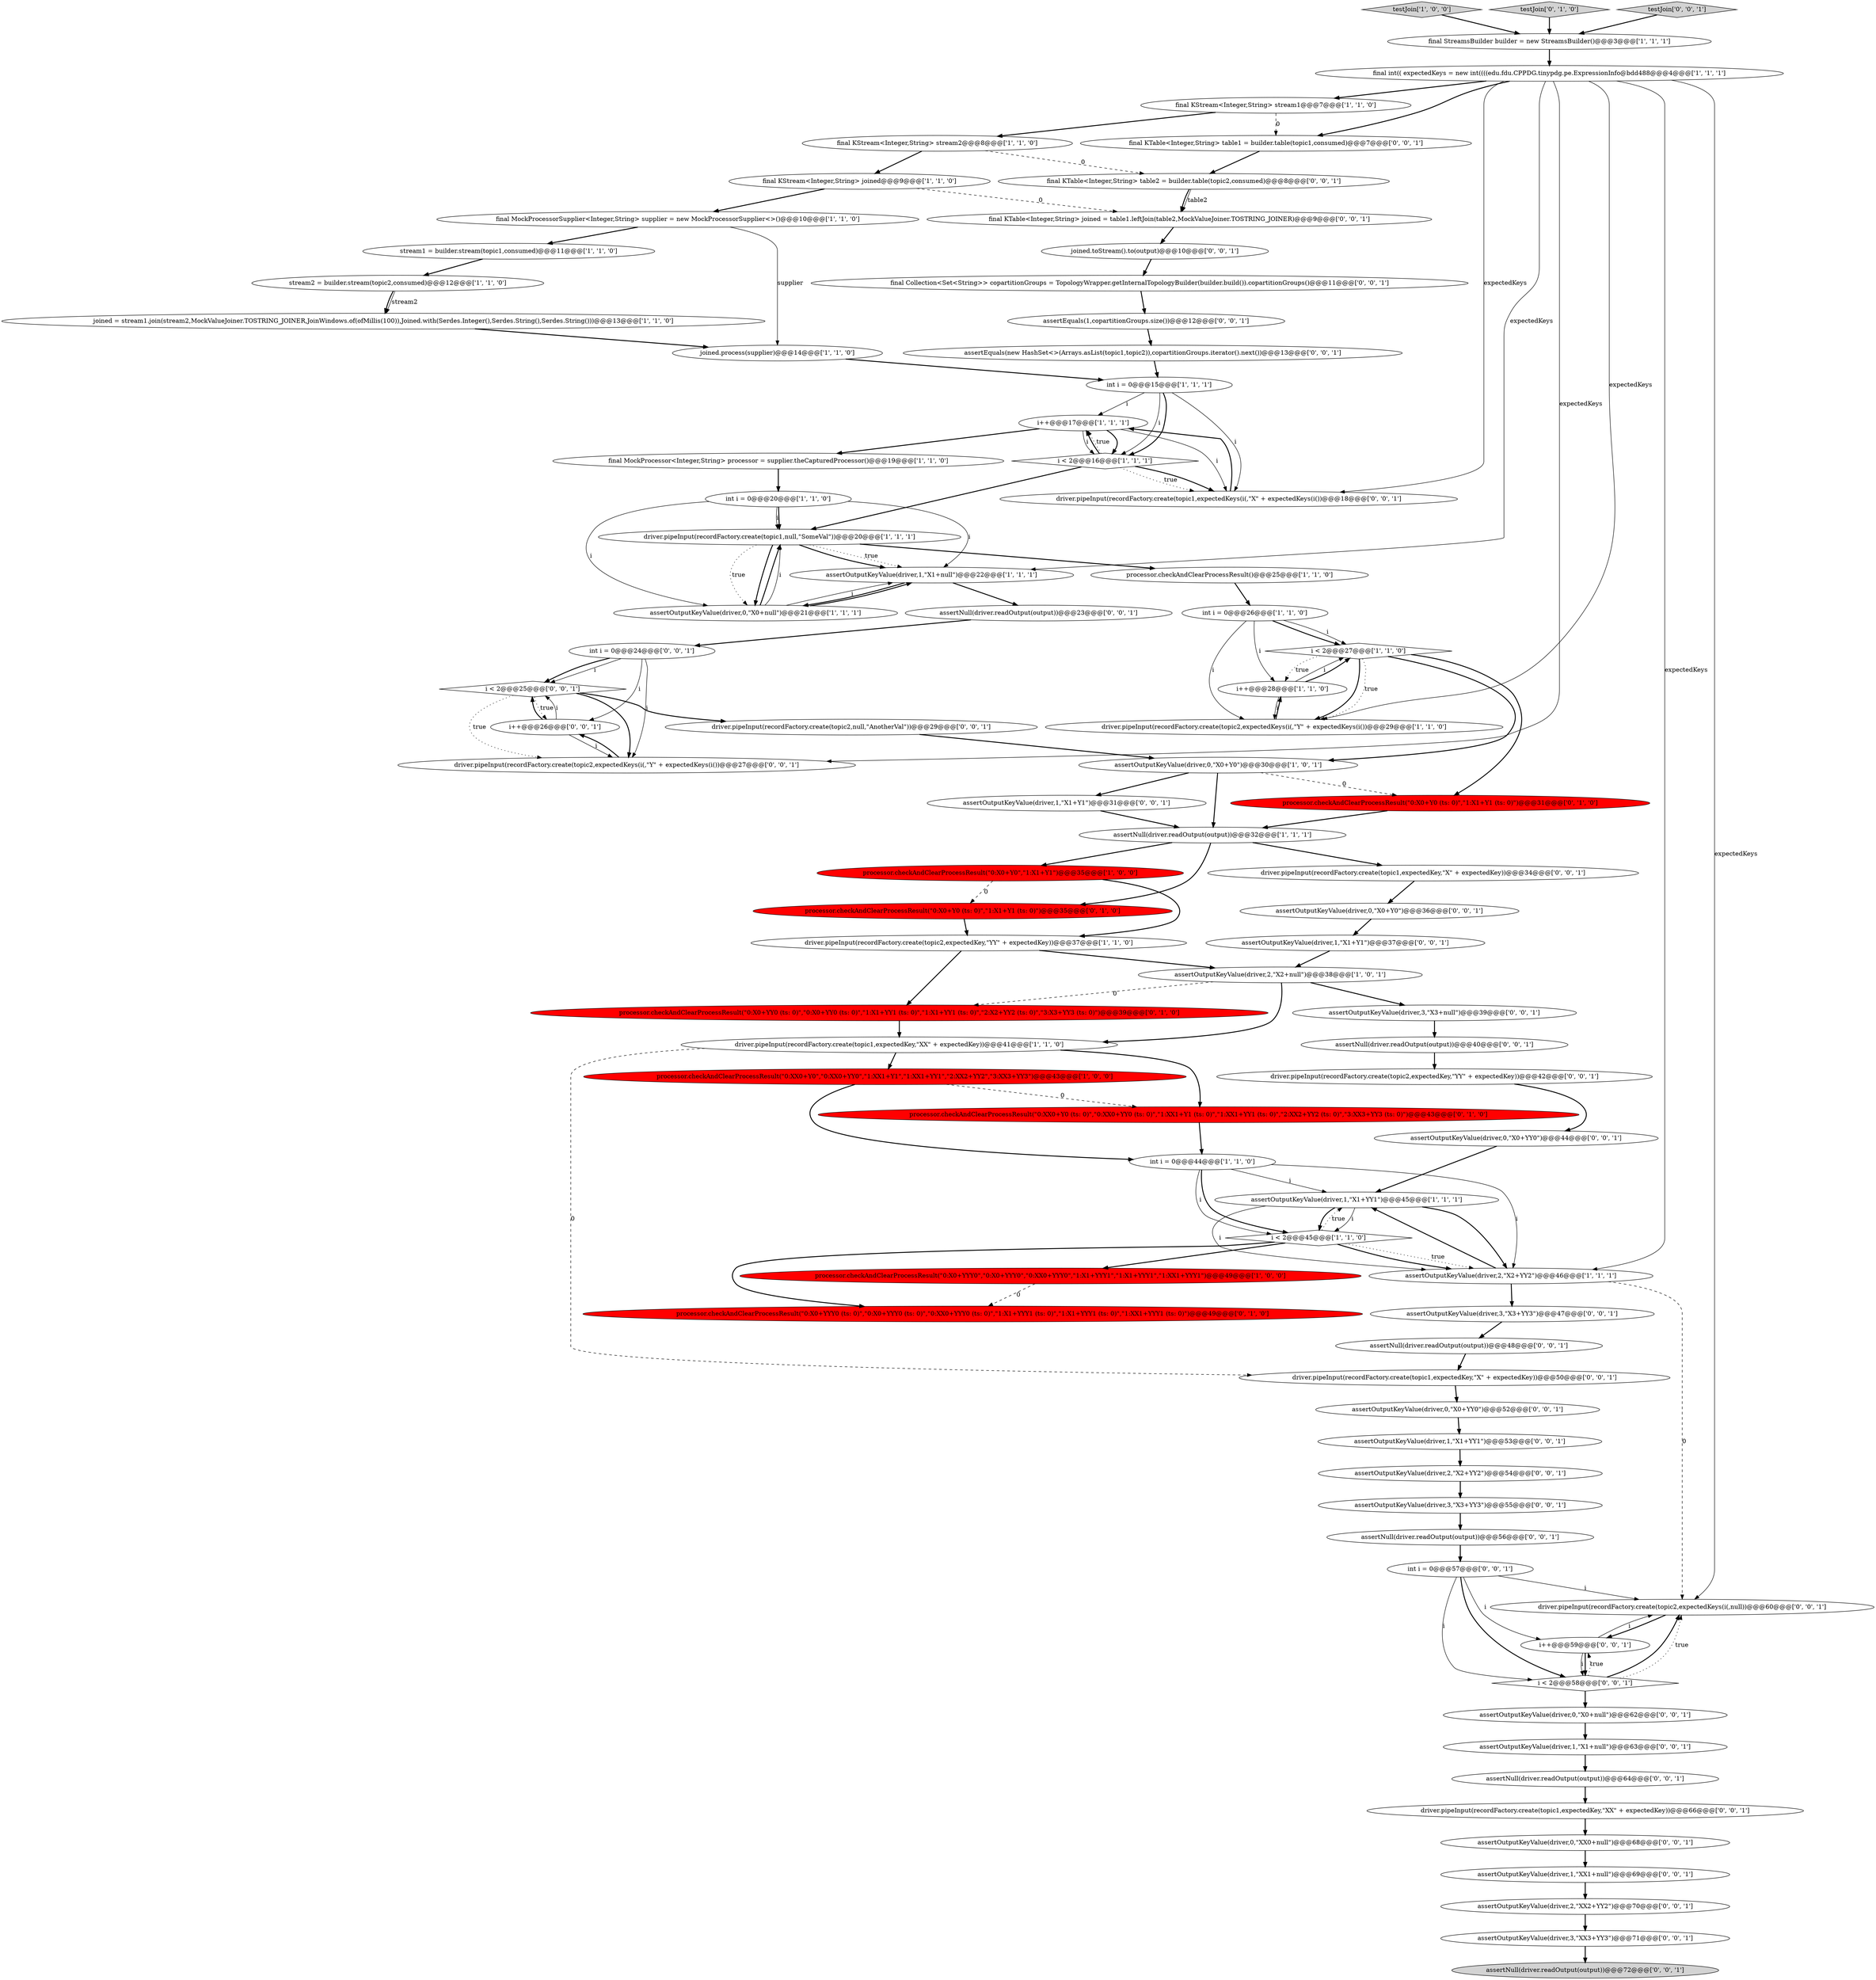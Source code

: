 digraph {
55 [style = filled, label = "driver.pipeInput(recordFactory.create(topic2,expectedKey,\"YY\" + expectedKey))@@@42@@@['0', '0', '1']", fillcolor = white, shape = ellipse image = "AAA0AAABBB3BBB"];
29 [style = filled, label = "i < 2@@@45@@@['1', '1', '0']", fillcolor = white, shape = diamond image = "AAA0AAABBB1BBB"];
13 [style = filled, label = "final MockProcessor<Integer,String> processor = supplier.theCapturedProcessor()@@@19@@@['1', '1', '0']", fillcolor = white, shape = ellipse image = "AAA0AAABBB1BBB"];
45 [style = filled, label = "assertOutputKeyValue(driver,3,\"XX3+YY3\")@@@71@@@['0', '0', '1']", fillcolor = white, shape = ellipse image = "AAA0AAABBB3BBB"];
73 [style = filled, label = "final KTable<Integer,String> table2 = builder.table(topic2,consumed)@@@8@@@['0', '0', '1']", fillcolor = white, shape = ellipse image = "AAA0AAABBB3BBB"];
83 [style = filled, label = "assertOutputKeyValue(driver,0,\"X0+null\")@@@62@@@['0', '0', '1']", fillcolor = white, shape = ellipse image = "AAA0AAABBB3BBB"];
26 [style = filled, label = "driver.pipeInput(recordFactory.create(topic1,expectedKey,\"XX\" + expectedKey))@@@41@@@['1', '1', '0']", fillcolor = white, shape = ellipse image = "AAA0AAABBB1BBB"];
52 [style = filled, label = "assertNull(driver.readOutput(output))@@@40@@@['0', '0', '1']", fillcolor = white, shape = ellipse image = "AAA0AAABBB3BBB"];
54 [style = filled, label = "driver.pipeInput(recordFactory.create(topic1,expectedKey,\"X\" + expectedKey))@@@50@@@['0', '0', '1']", fillcolor = white, shape = ellipse image = "AAA0AAABBB3BBB"];
17 [style = filled, label = "final StreamsBuilder builder = new StreamsBuilder()@@@3@@@['1', '1', '1']", fillcolor = white, shape = ellipse image = "AAA0AAABBB1BBB"];
50 [style = filled, label = "assertNull(driver.readOutput(output))@@@48@@@['0', '0', '1']", fillcolor = white, shape = ellipse image = "AAA0AAABBB3BBB"];
63 [style = filled, label = "assertOutputKeyValue(driver,0,\"X0+YY0\")@@@52@@@['0', '0', '1']", fillcolor = white, shape = ellipse image = "AAA0AAABBB3BBB"];
21 [style = filled, label = "joined = stream1.join(stream2,MockValueJoiner.TOSTRING_JOINER,JoinWindows.of(ofMillis(100)),Joined.with(Serdes.Integer(),Serdes.String(),Serdes.String()))@@@13@@@['1', '1', '0']", fillcolor = white, shape = ellipse image = "AAA0AAABBB1BBB"];
20 [style = filled, label = "stream2 = builder.stream(topic2,consumed)@@@12@@@['1', '1', '0']", fillcolor = white, shape = ellipse image = "AAA0AAABBB1BBB"];
34 [style = filled, label = "testJoin['1', '0', '0']", fillcolor = lightgray, shape = diamond image = "AAA0AAABBB1BBB"];
3 [style = filled, label = "driver.pipeInput(recordFactory.create(topic1,null,\"SomeVal\"))@@@20@@@['1', '1', '1']", fillcolor = white, shape = ellipse image = "AAA0AAABBB1BBB"];
14 [style = filled, label = "processor.checkAndClearProcessResult()@@@25@@@['1', '1', '0']", fillcolor = white, shape = ellipse image = "AAA0AAABBB1BBB"];
15 [style = filled, label = "i++@@@28@@@['1', '1', '0']", fillcolor = white, shape = ellipse image = "AAA0AAABBB1BBB"];
43 [style = filled, label = "assertEquals(1,copartitionGroups.size())@@@12@@@['0', '0', '1']", fillcolor = white, shape = ellipse image = "AAA0AAABBB3BBB"];
9 [style = filled, label = "int i = 0@@@26@@@['1', '1', '0']", fillcolor = white, shape = ellipse image = "AAA0AAABBB1BBB"];
49 [style = filled, label = "driver.pipeInput(recordFactory.create(topic2,null,\"AnotherVal\"))@@@29@@@['0', '0', '1']", fillcolor = white, shape = ellipse image = "AAA0AAABBB3BBB"];
33 [style = filled, label = "processor.checkAndClearProcessResult(\"0:X0+YYY0\",\"0:X0+YYY0\",\"0:XX0+YYY0\",\"1:X1+YYY1\",\"1:X1+YYY1\",\"1:XX1+YYY1\")@@@49@@@['1', '0', '0']", fillcolor = red, shape = ellipse image = "AAA1AAABBB1BBB"];
53 [style = filled, label = "joined.toStream().to(output)@@@10@@@['0', '0', '1']", fillcolor = white, shape = ellipse image = "AAA0AAABBB3BBB"];
48 [style = filled, label = "assertOutputKeyValue(driver,1,\"X1+YY1\")@@@53@@@['0', '0', '1']", fillcolor = white, shape = ellipse image = "AAA0AAABBB3BBB"];
82 [style = filled, label = "i < 2@@@25@@@['0', '0', '1']", fillcolor = white, shape = diamond image = "AAA0AAABBB3BBB"];
7 [style = filled, label = "final KStream<Integer,String> joined@@@9@@@['1', '1', '0']", fillcolor = white, shape = ellipse image = "AAA0AAABBB1BBB"];
0 [style = filled, label = "assertOutputKeyValue(driver,1,\"X1+null\")@@@22@@@['1', '1', '1']", fillcolor = white, shape = ellipse image = "AAA0AAABBB1BBB"];
8 [style = filled, label = "int i = 0@@@20@@@['1', '1', '0']", fillcolor = white, shape = ellipse image = "AAA0AAABBB1BBB"];
65 [style = filled, label = "driver.pipeInput(recordFactory.create(topic1,expectedKey,\"X\" + expectedKey))@@@34@@@['0', '0', '1']", fillcolor = white, shape = ellipse image = "AAA0AAABBB3BBB"];
44 [style = filled, label = "assertOutputKeyValue(driver,1,\"XX1+null\")@@@69@@@['0', '0', '1']", fillcolor = white, shape = ellipse image = "AAA0AAABBB3BBB"];
42 [style = filled, label = "assertOutputKeyValue(driver,3,\"X3+YY3\")@@@55@@@['0', '0', '1']", fillcolor = white, shape = ellipse image = "AAA0AAABBB3BBB"];
80 [style = filled, label = "assertNull(driver.readOutput(output))@@@72@@@['0', '0', '1']", fillcolor = lightgray, shape = ellipse image = "AAA0AAABBB3BBB"];
46 [style = filled, label = "assertOutputKeyValue(driver,2,\"XX2+YY2\")@@@70@@@['0', '0', '1']", fillcolor = white, shape = ellipse image = "AAA0AAABBB3BBB"];
68 [style = filled, label = "assertOutputKeyValue(driver,0,\"X0+YY0\")@@@44@@@['0', '0', '1']", fillcolor = white, shape = ellipse image = "AAA0AAABBB3BBB"];
5 [style = filled, label = "i++@@@17@@@['1', '1', '1']", fillcolor = white, shape = ellipse image = "AAA0AAABBB1BBB"];
32 [style = filled, label = "final KStream<Integer,String> stream1@@@7@@@['1', '1', '0']", fillcolor = white, shape = ellipse image = "AAA0AAABBB1BBB"];
70 [style = filled, label = "assertNull(driver.readOutput(output))@@@64@@@['0', '0', '1']", fillcolor = white, shape = ellipse image = "AAA0AAABBB3BBB"];
16 [style = filled, label = "assertNull(driver.readOutput(output))@@@32@@@['1', '1', '1']", fillcolor = white, shape = ellipse image = "AAA0AAABBB1BBB"];
25 [style = filled, label = "assertOutputKeyValue(driver,0,\"X0+null\")@@@21@@@['1', '1', '1']", fillcolor = white, shape = ellipse image = "AAA0AAABBB1BBB"];
66 [style = filled, label = "driver.pipeInput(recordFactory.create(topic2,expectedKeys(i(,null))@@@60@@@['0', '0', '1']", fillcolor = white, shape = ellipse image = "AAA0AAABBB3BBB"];
57 [style = filled, label = "final KTable<Integer,String> joined = table1.leftJoin(table2,MockValueJoiner.TOSTRING_JOINER)@@@9@@@['0', '0', '1']", fillcolor = white, shape = ellipse image = "AAA0AAABBB3BBB"];
81 [style = filled, label = "assertOutputKeyValue(driver,1,\"X1+Y1\")@@@37@@@['0', '0', '1']", fillcolor = white, shape = ellipse image = "AAA0AAABBB3BBB"];
12 [style = filled, label = "assertOutputKeyValue(driver,1,\"X1+YY1\")@@@45@@@['1', '1', '1']", fillcolor = white, shape = ellipse image = "AAA0AAABBB1BBB"];
60 [style = filled, label = "i < 2@@@58@@@['0', '0', '1']", fillcolor = white, shape = diamond image = "AAA0AAABBB3BBB"];
39 [style = filled, label = "processor.checkAndClearProcessResult(\"0:X0+YY0 (ts: 0)\",\"0:X0+YY0 (ts: 0)\",\"1:X1+YY1 (ts: 0)\",\"1:X1+YY1 (ts: 0)\",\"2:X2+YY2 (ts: 0)\",\"3:X3+YY3 (ts: 0)\")@@@39@@@['0', '1', '0']", fillcolor = red, shape = ellipse image = "AAA1AAABBB2BBB"];
77 [style = filled, label = "final Collection<Set<String>> copartitionGroups = TopologyWrapper.getInternalTopologyBuilder(builder.build()).copartitionGroups()@@@11@@@['0', '0', '1']", fillcolor = white, shape = ellipse image = "AAA0AAABBB3BBB"];
79 [style = filled, label = "int i = 0@@@24@@@['0', '0', '1']", fillcolor = white, shape = ellipse image = "AAA0AAABBB3BBB"];
23 [style = filled, label = "assertOutputKeyValue(driver,2,\"X2+null\")@@@38@@@['1', '0', '1']", fillcolor = white, shape = ellipse image = "AAA0AAABBB1BBB"];
74 [style = filled, label = "assertOutputKeyValue(driver,1,\"X1+Y1\")@@@31@@@['0', '0', '1']", fillcolor = white, shape = ellipse image = "AAA0AAABBB3BBB"];
31 [style = filled, label = "driver.pipeInput(recordFactory.create(topic2,expectedKey,\"YY\" + expectedKey))@@@37@@@['1', '1', '0']", fillcolor = white, shape = ellipse image = "AAA0AAABBB1BBB"];
6 [style = filled, label = "processor.checkAndClearProcessResult(\"0:XX0+Y0\",\"0:XX0+YY0\",\"1:XX1+Y1\",\"1:XX1+YY1\",\"2:XX2+YY2\",\"3:XX3+YY3\")@@@43@@@['1', '0', '0']", fillcolor = red, shape = ellipse image = "AAA1AAABBB1BBB"];
64 [style = filled, label = "i++@@@26@@@['0', '0', '1']", fillcolor = white, shape = ellipse image = "AAA0AAABBB3BBB"];
61 [style = filled, label = "final KTable<Integer,String> table1 = builder.table(topic1,consumed)@@@7@@@['0', '0', '1']", fillcolor = white, shape = ellipse image = "AAA0AAABBB3BBB"];
59 [style = filled, label = "i++@@@59@@@['0', '0', '1']", fillcolor = white, shape = ellipse image = "AAA0AAABBB3BBB"];
41 [style = filled, label = "testJoin['0', '1', '0']", fillcolor = lightgray, shape = diamond image = "AAA0AAABBB2BBB"];
11 [style = filled, label = "joined.process(supplier)@@@14@@@['1', '1', '0']", fillcolor = white, shape = ellipse image = "AAA0AAABBB1BBB"];
18 [style = filled, label = "final KStream<Integer,String> stream2@@@8@@@['1', '1', '0']", fillcolor = white, shape = ellipse image = "AAA0AAABBB1BBB"];
72 [style = filled, label = "assertOutputKeyValue(driver,3,\"X3+null\")@@@39@@@['0', '0', '1']", fillcolor = white, shape = ellipse image = "AAA0AAABBB3BBB"];
47 [style = filled, label = "assertOutputKeyValue(driver,2,\"X2+YY2\")@@@54@@@['0', '0', '1']", fillcolor = white, shape = ellipse image = "AAA0AAABBB3BBB"];
36 [style = filled, label = "processor.checkAndClearProcessResult(\"0:X0+Y0 (ts: 0)\",\"1:X1+Y1 (ts: 0)\")@@@31@@@['0', '1', '0']", fillcolor = red, shape = ellipse image = "AAA1AAABBB2BBB"];
37 [style = filled, label = "processor.checkAndClearProcessResult(\"0:X0+YYY0 (ts: 0)\",\"0:X0+YYY0 (ts: 0)\",\"0:XX0+YYY0 (ts: 0)\",\"1:X1+YYY1 (ts: 0)\",\"1:X1+YYY1 (ts: 0)\",\"1:XX1+YYY1 (ts: 0)\")@@@49@@@['0', '1', '0']", fillcolor = red, shape = ellipse image = "AAA1AAABBB2BBB"];
1 [style = filled, label = "i < 2@@@16@@@['1', '1', '1']", fillcolor = white, shape = diamond image = "AAA0AAABBB1BBB"];
69 [style = filled, label = "assertOutputKeyValue(driver,3,\"X3+YY3\")@@@47@@@['0', '0', '1']", fillcolor = white, shape = ellipse image = "AAA0AAABBB3BBB"];
2 [style = filled, label = "assertOutputKeyValue(driver,2,\"X2+YY2\")@@@46@@@['1', '1', '1']", fillcolor = white, shape = ellipse image = "AAA0AAABBB1BBB"];
28 [style = filled, label = "int i = 0@@@15@@@['1', '1', '1']", fillcolor = white, shape = ellipse image = "AAA0AAABBB1BBB"];
67 [style = filled, label = "testJoin['0', '0', '1']", fillcolor = lightgray, shape = diamond image = "AAA0AAABBB3BBB"];
62 [style = filled, label = "assertOutputKeyValue(driver,0,\"X0+Y0\")@@@36@@@['0', '0', '1']", fillcolor = white, shape = ellipse image = "AAA0AAABBB3BBB"];
40 [style = filled, label = "processor.checkAndClearProcessResult(\"0:X0+Y0 (ts: 0)\",\"1:X1+Y1 (ts: 0)\")@@@35@@@['0', '1', '0']", fillcolor = red, shape = ellipse image = "AAA1AAABBB2BBB"];
4 [style = filled, label = "i < 2@@@27@@@['1', '1', '0']", fillcolor = white, shape = diamond image = "AAA0AAABBB1BBB"];
19 [style = filled, label = "driver.pipeInput(recordFactory.create(topic2,expectedKeys(i(,\"Y\" + expectedKeys(i())@@@29@@@['1', '1', '0']", fillcolor = white, shape = ellipse image = "AAA0AAABBB1BBB"];
58 [style = filled, label = "driver.pipeInput(recordFactory.create(topic2,expectedKeys(i(,\"Y\" + expectedKeys(i())@@@27@@@['0', '0', '1']", fillcolor = white, shape = ellipse image = "AAA0AAABBB3BBB"];
51 [style = filled, label = "assertNull(driver.readOutput(output))@@@56@@@['0', '0', '1']", fillcolor = white, shape = ellipse image = "AAA0AAABBB3BBB"];
38 [style = filled, label = "processor.checkAndClearProcessResult(\"0:XX0+Y0 (ts: 0)\",\"0:XX0+YY0 (ts: 0)\",\"1:XX1+Y1 (ts: 0)\",\"1:XX1+YY1 (ts: 0)\",\"2:XX2+YY2 (ts: 0)\",\"3:XX3+YY3 (ts: 0)\")@@@43@@@['0', '1', '0']", fillcolor = red, shape = ellipse image = "AAA1AAABBB2BBB"];
10 [style = filled, label = "int i = 0@@@44@@@['1', '1', '0']", fillcolor = white, shape = ellipse image = "AAA0AAABBB1BBB"];
22 [style = filled, label = "final MockProcessorSupplier<Integer,String> supplier = new MockProcessorSupplier<>()@@@10@@@['1', '1', '0']", fillcolor = white, shape = ellipse image = "AAA0AAABBB1BBB"];
24 [style = filled, label = "assertOutputKeyValue(driver,0,\"X0+Y0\")@@@30@@@['1', '0', '1']", fillcolor = white, shape = ellipse image = "AAA0AAABBB1BBB"];
78 [style = filled, label = "assertNull(driver.readOutput(output))@@@23@@@['0', '0', '1']", fillcolor = white, shape = ellipse image = "AAA0AAABBB3BBB"];
56 [style = filled, label = "int i = 0@@@57@@@['0', '0', '1']", fillcolor = white, shape = ellipse image = "AAA0AAABBB3BBB"];
84 [style = filled, label = "driver.pipeInput(recordFactory.create(topic1,expectedKeys(i(,\"X\" + expectedKeys(i())@@@18@@@['0', '0', '1']", fillcolor = white, shape = ellipse image = "AAA0AAABBB3BBB"];
27 [style = filled, label = "final int(( expectedKeys = new int((((edu.fdu.CPPDG.tinypdg.pe.ExpressionInfo@bdd488@@@4@@@['1', '1', '1']", fillcolor = white, shape = ellipse image = "AAA0AAABBB1BBB"];
85 [style = filled, label = "assertEquals(new HashSet<>(Arrays.asList(topic1,topic2)),copartitionGroups.iterator().next())@@@13@@@['0', '0', '1']", fillcolor = white, shape = ellipse image = "AAA0AAABBB3BBB"];
35 [style = filled, label = "processor.checkAndClearProcessResult(\"0:X0+Y0\",\"1:X1+Y1\")@@@35@@@['1', '0', '0']", fillcolor = red, shape = ellipse image = "AAA1AAABBB1BBB"];
71 [style = filled, label = "assertOutputKeyValue(driver,0,\"XX0+null\")@@@68@@@['0', '0', '1']", fillcolor = white, shape = ellipse image = "AAA0AAABBB3BBB"];
30 [style = filled, label = "stream1 = builder.stream(topic1,consumed)@@@11@@@['1', '1', '0']", fillcolor = white, shape = ellipse image = "AAA0AAABBB1BBB"];
76 [style = filled, label = "driver.pipeInput(recordFactory.create(topic1,expectedKey,\"XX\" + expectedKey))@@@66@@@['0', '0', '1']", fillcolor = white, shape = ellipse image = "AAA0AAABBB3BBB"];
75 [style = filled, label = "assertOutputKeyValue(driver,1,\"X1+null\")@@@63@@@['0', '0', '1']", fillcolor = white, shape = ellipse image = "AAA0AAABBB3BBB"];
1->5 [style = bold, label=""];
60->83 [style = bold, label=""];
12->29 [style = solid, label="i"];
55->68 [style = bold, label=""];
10->12 [style = solid, label="i"];
27->32 [style = bold, label=""];
29->2 [style = dotted, label="true"];
71->44 [style = bold, label=""];
63->48 [style = bold, label=""];
30->20 [style = bold, label=""];
54->63 [style = bold, label=""];
67->17 [style = bold, label=""];
83->75 [style = bold, label=""];
65->62 [style = bold, label=""];
26->54 [style = dashed, label="0"];
35->40 [style = dashed, label="0"];
15->4 [style = solid, label="i"];
6->38 [style = dashed, label="0"];
52->55 [style = bold, label=""];
76->71 [style = bold, label=""];
2->66 [style = dashed, label="0"];
3->25 [style = dotted, label="true"];
15->19 [style = solid, label="i"];
82->64 [style = dotted, label="true"];
22->30 [style = bold, label=""];
64->82 [style = solid, label="i"];
60->59 [style = dotted, label="true"];
69->50 [style = bold, label=""];
49->24 [style = bold, label=""];
44->46 [style = bold, label=""];
12->2 [style = bold, label=""];
29->2 [style = bold, label=""];
33->37 [style = dashed, label="0"];
0->25 [style = bold, label=""];
82->58 [style = bold, label=""];
23->39 [style = dashed, label="0"];
34->17 [style = bold, label=""];
23->72 [style = bold, label=""];
3->0 [style = dotted, label="true"];
14->9 [style = bold, label=""];
2->69 [style = bold, label=""];
4->36 [style = bold, label=""];
40->31 [style = bold, label=""];
32->18 [style = bold, label=""];
17->27 [style = bold, label=""];
19->15 [style = bold, label=""];
9->4 [style = solid, label="i"];
50->54 [style = bold, label=""];
60->66 [style = bold, label=""];
11->28 [style = bold, label=""];
35->31 [style = bold, label=""];
16->40 [style = bold, label=""];
59->60 [style = bold, label=""];
20->21 [style = solid, label="stream2"];
0->78 [style = bold, label=""];
25->3 [style = bold, label=""];
4->19 [style = bold, label=""];
72->52 [style = bold, label=""];
84->5 [style = bold, label=""];
22->11 [style = solid, label="supplier"];
27->66 [style = solid, label="expectedKeys"];
68->12 [style = bold, label=""];
26->6 [style = bold, label=""];
39->26 [style = bold, label=""];
3->0 [style = bold, label=""];
32->61 [style = dashed, label="0"];
8->25 [style = solid, label="i"];
5->1 [style = bold, label=""];
7->57 [style = dashed, label="0"];
12->29 [style = bold, label=""];
12->2 [style = solid, label="i"];
21->11 [style = bold, label=""];
64->58 [style = solid, label="i"];
27->58 [style = solid, label="expectedKeys"];
28->84 [style = solid, label="i"];
79->82 [style = solid, label="i"];
24->74 [style = bold, label=""];
36->16 [style = bold, label=""];
28->1 [style = solid, label="i"];
18->7 [style = bold, label=""];
79->64 [style = solid, label="i"];
24->36 [style = dashed, label="0"];
57->53 [style = bold, label=""];
25->0 [style = bold, label=""];
64->82 [style = bold, label=""];
27->0 [style = solid, label="expectedKeys"];
56->60 [style = solid, label="i"];
1->84 [style = dotted, label="true"];
60->66 [style = dotted, label="true"];
4->24 [style = bold, label=""];
47->42 [style = bold, label=""];
77->43 [style = bold, label=""];
56->60 [style = bold, label=""];
78->79 [style = bold, label=""];
8->3 [style = bold, label=""];
10->2 [style = solid, label="i"];
1->3 [style = bold, label=""];
73->57 [style = bold, label=""];
29->37 [style = bold, label=""];
70->76 [style = bold, label=""];
4->15 [style = dotted, label="true"];
79->82 [style = bold, label=""];
56->66 [style = solid, label="i"];
9->15 [style = solid, label="i"];
42->51 [style = bold, label=""];
73->57 [style = solid, label="table2"];
59->60 [style = solid, label="i"];
82->58 [style = dotted, label="true"];
7->22 [style = bold, label=""];
74->16 [style = bold, label=""];
9->19 [style = solid, label="i"];
5->13 [style = bold, label=""];
6->10 [style = bold, label=""];
81->23 [style = bold, label=""];
31->39 [style = bold, label=""];
62->81 [style = bold, label=""];
53->77 [style = bold, label=""];
58->64 [style = bold, label=""];
4->19 [style = dotted, label="true"];
75->70 [style = bold, label=""];
82->49 [style = bold, label=""];
8->0 [style = solid, label="i"];
31->23 [style = bold, label=""];
8->3 [style = solid, label="i"];
27->19 [style = solid, label="expectedKeys"];
1->84 [style = bold, label=""];
38->10 [style = bold, label=""];
27->61 [style = bold, label=""];
3->25 [style = bold, label=""];
25->0 [style = solid, label="i"];
45->80 [style = bold, label=""];
9->4 [style = bold, label=""];
27->2 [style = solid, label="expectedKeys"];
3->14 [style = bold, label=""];
27->84 [style = solid, label="expectedKeys"];
79->58 [style = solid, label="i"];
56->59 [style = solid, label="i"];
23->26 [style = bold, label=""];
51->56 [style = bold, label=""];
28->1 [style = bold, label=""];
29->12 [style = dotted, label="true"];
5->1 [style = solid, label="i"];
43->85 [style = bold, label=""];
2->12 [style = bold, label=""];
5->84 [style = solid, label="i"];
20->21 [style = bold, label=""];
26->38 [style = bold, label=""];
24->16 [style = bold, label=""];
41->17 [style = bold, label=""];
29->33 [style = bold, label=""];
10->29 [style = bold, label=""];
16->65 [style = bold, label=""];
48->47 [style = bold, label=""];
18->73 [style = dashed, label="0"];
10->29 [style = solid, label="i"];
59->66 [style = solid, label="i"];
15->4 [style = bold, label=""];
61->73 [style = bold, label=""];
85->28 [style = bold, label=""];
46->45 [style = bold, label=""];
25->3 [style = solid, label="i"];
16->35 [style = bold, label=""];
13->8 [style = bold, label=""];
66->59 [style = bold, label=""];
1->5 [style = dotted, label="true"];
28->5 [style = solid, label="i"];
}
